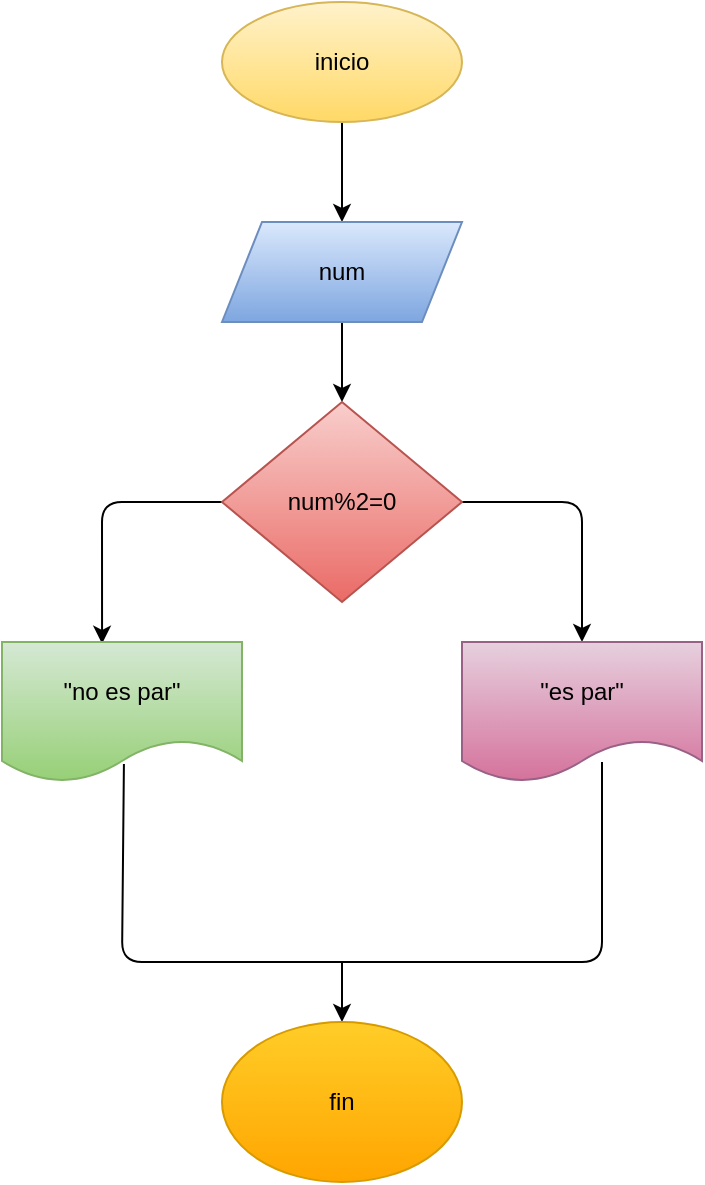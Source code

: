 <mxfile>
    <diagram id="JsjC6fT9DheVAtKptMCO" name="Página-1">
        <mxGraphModel dx="662" dy="461" grid="1" gridSize="10" guides="1" tooltips="1" connect="1" arrows="1" fold="1" page="1" pageScale="1" pageWidth="827" pageHeight="1169" math="0" shadow="0">
            <root>
                <mxCell id="0"/>
                <mxCell id="1" parent="0"/>
                <mxCell id="4" value="" style="edgeStyle=none;html=1;" edge="1" parent="1" source="2" target="3">
                    <mxGeometry relative="1" as="geometry"/>
                </mxCell>
                <mxCell id="2" value="&lt;font color=&quot;#000000&quot;&gt;inicio&lt;/font&gt;" style="ellipse;whiteSpace=wrap;html=1;fillColor=#fff2cc;gradientColor=#ffd966;strokeColor=#d6b656;" vertex="1" parent="1">
                    <mxGeometry x="320" y="80" width="120" height="60" as="geometry"/>
                </mxCell>
                <mxCell id="6" value="" style="edgeStyle=none;html=1;" edge="1" parent="1" source="3" target="5">
                    <mxGeometry relative="1" as="geometry"/>
                </mxCell>
                <mxCell id="3" value="&lt;font color=&quot;#000000&quot;&gt;num&lt;/font&gt;" style="shape=parallelogram;perimeter=parallelogramPerimeter;whiteSpace=wrap;html=1;fixedSize=1;fillColor=#dae8fc;gradientColor=#7ea6e0;strokeColor=#6c8ebf;" vertex="1" parent="1">
                    <mxGeometry x="320" y="190" width="120" height="50" as="geometry"/>
                </mxCell>
                <mxCell id="9" style="edgeStyle=none;html=1;fontColor=#000000;entryX=0.417;entryY=0.013;entryDx=0;entryDy=0;entryPerimeter=0;" edge="1" parent="1" source="5" target="11">
                    <mxGeometry relative="1" as="geometry">
                        <mxPoint x="260" y="390" as="targetPoint"/>
                        <Array as="points">
                            <mxPoint x="260" y="330"/>
                        </Array>
                    </mxGeometry>
                </mxCell>
                <mxCell id="10" style="edgeStyle=none;html=1;exitX=1;exitY=0.5;exitDx=0;exitDy=0;fontColor=#000000;entryX=0.5;entryY=0;entryDx=0;entryDy=0;" edge="1" parent="1" source="5" target="12">
                    <mxGeometry relative="1" as="geometry">
                        <mxPoint x="500" y="390" as="targetPoint"/>
                        <Array as="points">
                            <mxPoint x="500" y="330"/>
                        </Array>
                    </mxGeometry>
                </mxCell>
                <mxCell id="5" value="&lt;font color=&quot;#000000&quot;&gt;num%2=0&lt;/font&gt;" style="rhombus;whiteSpace=wrap;html=1;fillColor=#f8cecc;gradientColor=#ea6b66;strokeColor=#b85450;" vertex="1" parent="1">
                    <mxGeometry x="320" y="280" width="120" height="100" as="geometry"/>
                </mxCell>
                <mxCell id="11" value="&lt;font color=&quot;#000000&quot;&gt;&quot;no es par&quot;&lt;/font&gt;" style="shape=document;whiteSpace=wrap;html=1;boundedLbl=1;fillColor=#d5e8d4;gradientColor=#97d077;strokeColor=#82b366;" vertex="1" parent="1">
                    <mxGeometry x="210" y="400" width="120" height="70" as="geometry"/>
                </mxCell>
                <mxCell id="12" value="&lt;font color=&quot;#000000&quot;&gt;&quot;es par&quot;&lt;/font&gt;" style="shape=document;whiteSpace=wrap;html=1;boundedLbl=1;fillColor=#e6d0de;gradientColor=#d5739d;strokeColor=#996185;" vertex="1" parent="1">
                    <mxGeometry x="440" y="400" width="120" height="70" as="geometry"/>
                </mxCell>
                <mxCell id="14" style="edgeStyle=none;html=1;fontColor=#000000;endArrow=none;endFill=0;" edge="1" parent="1">
                    <mxGeometry relative="1" as="geometry">
                        <mxPoint x="510" y="460" as="sourcePoint"/>
                        <mxPoint x="370" y="560" as="targetPoint"/>
                        <Array as="points">
                            <mxPoint x="510" y="560"/>
                        </Array>
                    </mxGeometry>
                </mxCell>
                <mxCell id="15" style="edgeStyle=none;html=1;fontColor=#000000;endArrow=none;endFill=0;entryX=0.508;entryY=0.871;entryDx=0;entryDy=0;entryPerimeter=0;" edge="1" parent="1" target="11">
                    <mxGeometry relative="1" as="geometry">
                        <mxPoint x="370" y="560" as="sourcePoint"/>
                        <Array as="points">
                            <mxPoint x="270" y="560"/>
                        </Array>
                    </mxGeometry>
                </mxCell>
                <mxCell id="16" style="edgeStyle=none;html=1;fontColor=#000000;endArrow=classic;endFill=1;entryX=0.5;entryY=0;entryDx=0;entryDy=0;" edge="1" parent="1" target="13">
                    <mxGeometry relative="1" as="geometry">
                        <mxPoint x="380" y="560" as="targetPoint"/>
                        <mxPoint x="380" y="560" as="sourcePoint"/>
                    </mxGeometry>
                </mxCell>
                <mxCell id="13" value="&lt;font color=&quot;#000000&quot;&gt;fin&lt;/font&gt;" style="ellipse;whiteSpace=wrap;html=1;fillColor=#ffcd28;gradientColor=#ffa500;strokeColor=#d79b00;" vertex="1" parent="1">
                    <mxGeometry x="320" y="590" width="120" height="80" as="geometry"/>
                </mxCell>
            </root>
        </mxGraphModel>
    </diagram>
</mxfile>